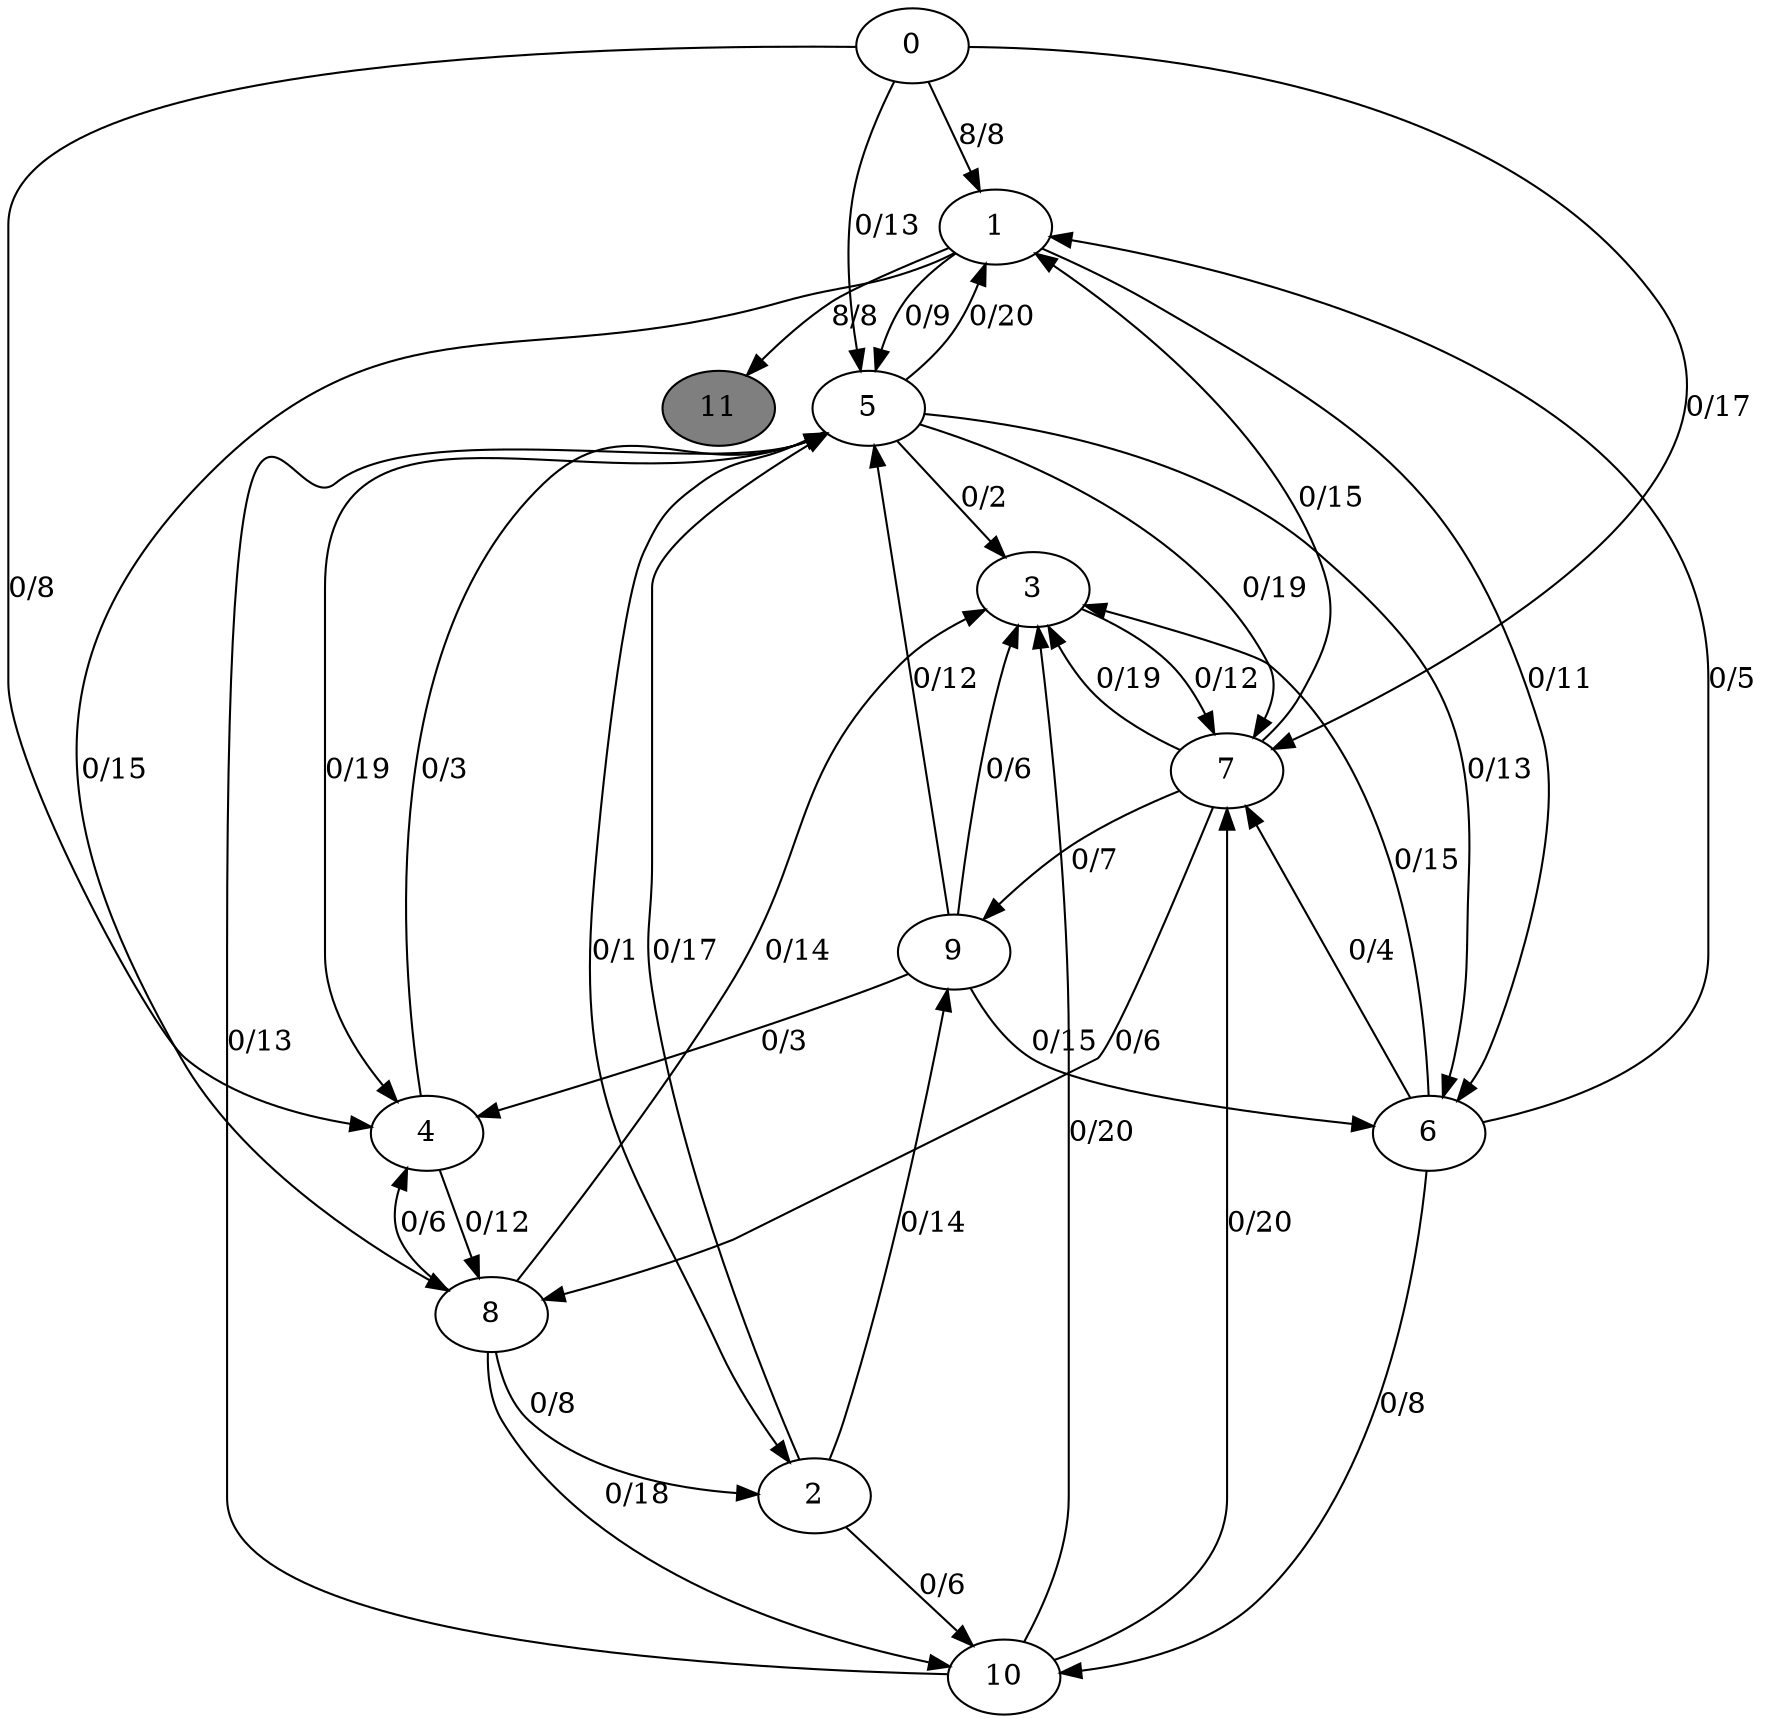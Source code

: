 digraph G {
	0[style=filled fillcolor=grey100];
	0->1[label ="8/8"] ;
	0->4[label ="0/8"] ;
	0->5[label ="0/13"] ;
	0->7[label ="0/17"] ;
	1[style=filled fillcolor=grey100];
	1->5[label ="0/9"] ;
	1->6[label ="0/11"] ;
	1->8[label ="0/15"] ;
	1->11[label ="8/8"] ;
	2[style=filled fillcolor=grey100];
	2->5[label ="0/17"] ;
	2->9[label ="0/14"] ;
	2->10[label ="0/6"] ;
	3[style=filled fillcolor=grey100];
	3->7[label ="0/12"] ;
	4[style=filled fillcolor=grey100];
	4->5[label ="0/3"] ;
	4->8[label ="0/12"] ;
	5[style=filled fillcolor=grey100];
	5->1[label ="0/20"] ;
	5->2[label ="0/1"] ;
	5->3[label ="0/2"] ;
	5->4[label ="0/19"] ;
	5->6[label ="0/13"] ;
	5->7[label ="0/19"] ;
	6[style=filled fillcolor=grey100];
	6->1[label ="0/5"] ;
	6->3[label ="0/15"] ;
	6->7[label ="0/4"] ;
	6->10[label ="0/8"] ;
	7[style=filled fillcolor=grey100];
	7->1[label ="0/15"] ;
	7->3[label ="0/19"] ;
	7->8[label ="0/6"] ;
	7->9[label ="0/7"] ;
	8[style=filled fillcolor=grey100];
	8->2[label ="0/8"] ;
	8->3[label ="0/14"] ;
	8->4[label ="0/6"] ;
	8->10[label ="0/18"] ;
	9[style=filled fillcolor=grey100];
	9->3[label ="0/6"] ;
	9->4[label ="0/3"] ;
	9->5[label ="0/12"] ;
	9->6[label ="0/15"] ;
	10[style=filled fillcolor=grey100];
	10->3[label ="0/20"] ;
	10->5[label ="0/13"] ;
	10->7[label ="0/20"] ;
	11[style=filled fillcolor=grey50];
}
